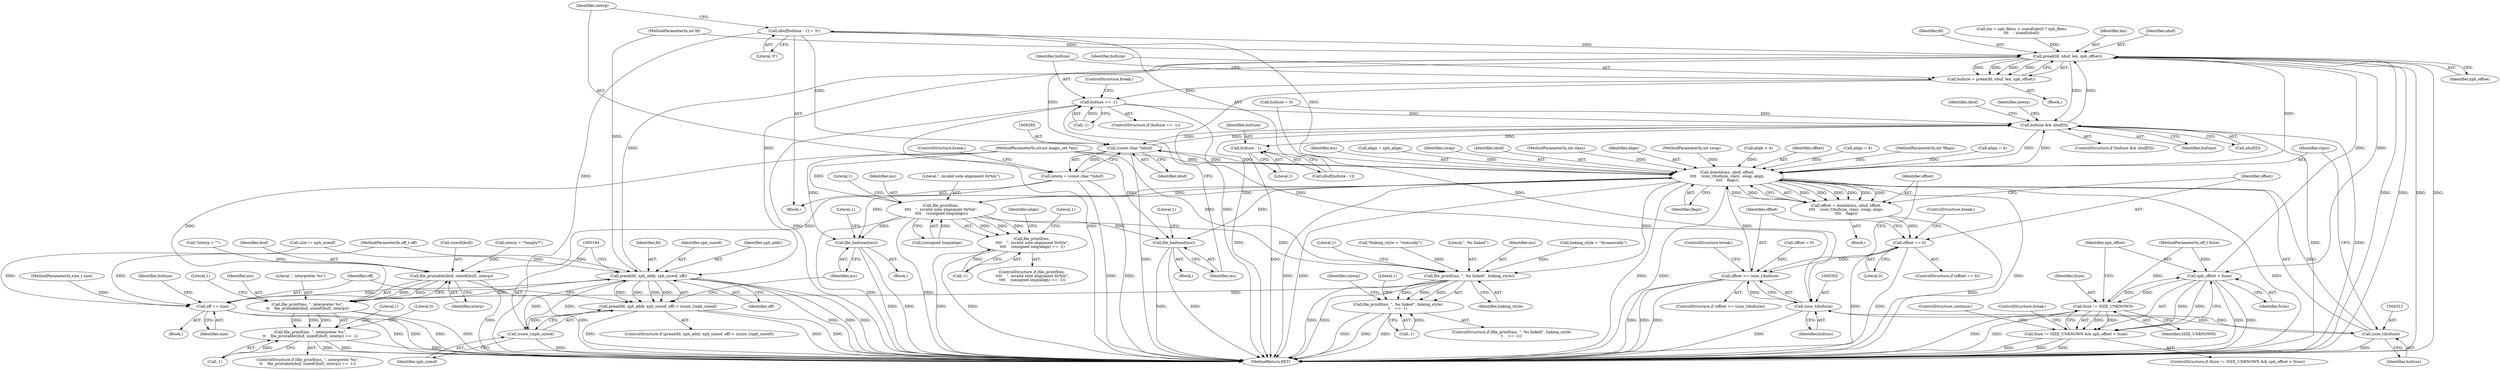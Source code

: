 digraph "0_file_445c8fb0ebff85195be94cd9f7e1df89cade5c7f_0@array" {
"1000275" [label="(Call,nbuf[bufsize - 1] = '\0')"];
"1000235" [label="(Call,pread(fd, nbuf, len, xph_offset))"];
"1000158" [label="(Call,pread(fd, xph_addr, xph_sizeof, off))"];
"1000157" [label="(Call,pread(fd, xph_addr, xph_sizeof, off) < (ssize_t)xph_sizeof)"];
"1000163" [label="(Call,(ssize_t)xph_sizeof)"];
"1000172" [label="(Call,off += size)"];
"1000233" [label="(Call,bufsize = pread(fd, nbuf, len, xph_offset))"];
"1000241" [label="(Call,bufsize == -1)"];
"1000269" [label="(Call,bufsize && nbuf[0])"];
"1000278" [label="(Call,bufsize - 1)"];
"1000284" [label="(Call,(const char *)nbuf)"];
"1000282" [label="(Call,interp = (const char *)nbuf)"];
"1000346" [label="(Call,file_printable(ibuf, sizeof(ibuf), interp))"];
"1000343" [label="(Call,file_printf(ms, \", interpreter %s\",\n\t\t    file_printable(ibuf, sizeof(ibuf), interp)))"];
"1000342" [label="(Call,file_printf(ms, \", interpreter %s\",\n\t\t    file_printable(ibuf, sizeof(ibuf), interp)) == -1)"];
"1000307" [label="(Call,donote(ms, nbuf, offset,\n\t\t\t\t    (size_t)bufsize, clazz, swap, align,\n\t\t\t\t    flags))"];
"1000167" [label="(Call,file_badread(ms))"];
"1000208" [label="(Call,file_printf(ms, \n\t\t\t\t    \", invalid note alignment 0x%lx\",\n\t\t\t\t    (unsigned long)align))"];
"1000207" [label="(Call,file_printf(ms, \n\t\t\t\t    \", invalid note alignment 0x%lx\",\n\t\t\t\t    (unsigned long)align) == -1)"];
"1000246" [label="(Call,file_badread(ms))"];
"1000328" [label="(Call,file_printf(ms, \", %s linked\", linking_style))"];
"1000327" [label="(Call,file_printf(ms, \", %s linked\", linking_style)\n\t    == -1)"];
"1000305" [label="(Call,offset = donote(ms, nbuf, offset,\n\t\t\t\t    (size_t)bufsize, clazz, swap, align,\n\t\t\t\t    flags))"];
"1000319" [label="(Call,offset == 0)"];
"1000299" [label="(Call,offset >= (size_t)bufsize)"];
"1000301" [label="(Call,(size_t)bufsize)"];
"1000311" [label="(Call,(size_t)bufsize)"];
"1000258" [label="(Call,xph_offset > fsize)"];
"1000255" [label="(Call,fsize != SIZE_UNKNOWN)"];
"1000254" [label="(Call,fsize != SIZE_UNKNOWN && xph_offset > fsize)"];
"1000166" [label="(Block,)"];
"1000219" [label="(Call,align = 4)"];
"1000293" [label="(Call,offset = 0)"];
"1000121" [label="(Call,*linking_style = \"statically\")"];
"1000321" [label="(Literal,0)"];
"1000162" [label="(Identifier,off)"];
"1000242" [label="(Identifier,bufsize)"];
"1000343" [label="(Call,file_printf(ms, \", interpreter %s\",\n\t\t    file_printable(ibuf, sizeof(ibuf), interp)))"];
"1000168" [label="(Identifier,ms)"];
"1000218" [label="(Literal,1)"];
"1000246" [label="(Call,file_badread(ms))"];
"1000214" [label="(Call,-1)"];
"1000107" [label="(MethodParameterIn,struct magic_set *ms)"];
"1000263" [label="(ControlStructure,break;)"];
"1000304" [label="(ControlStructure,break;)"];
"1000262" [label="(ControlStructure,continue;)"];
"1000113" [label="(MethodParameterIn,size_t size)"];
"1000115" [label="(MethodParameterIn,int *flags)"];
"1000135" [label="(Call,size != xph_sizeof)"];
"1000331" [label="(Identifier,linking_style)"];
"1000313" [label="(Identifier,bufsize)"];
"1000277" [label="(Identifier,nbuf)"];
"1000351" [label="(Call,-1)"];
"1000311" [label="(Call,(size_t)bufsize)"];
"1000238" [label="(Identifier,len)"];
"1000326" [label="(ControlStructure,if (file_printf(ms, \", %s linked\", linking_style)\n\t    == -1))"];
"1000209" [label="(Identifier,ms)"];
"1000165" [label="(Identifier,xph_sizeof)"];
"1000167" [label="(Call,file_badread(ms))"];
"1000178" [label="(Call,align = 4)"];
"1000307" [label="(Call,donote(ms, nbuf, offset,\n\t\t\t\t    (size_t)bufsize, clazz, swap, align,\n\t\t\t\t    flags))"];
"1000260" [label="(Identifier,fsize)"];
"1000234" [label="(Identifier,bufsize)"];
"1000308" [label="(Identifier,ms)"];
"1000320" [label="(Identifier,offset)"];
"1000284" [label="(Call,(const char *)nbuf)"];
"1000197" [label="(Call,align = xph_align)"];
"1000268" [label="(ControlStructure,if (bufsize && nbuf[0]))"];
"1000315" [label="(Identifier,swap)"];
"1000346" [label="(Call,file_printable(ibuf, sizeof(ibuf), interp))"];
"1000322" [label="(ControlStructure,break;)"];
"1000291" [label="(ControlStructure,break;)"];
"1000251" [label="(ControlStructure,break;)"];
"1000161" [label="(Identifier,xph_sizeof)"];
"1000208" [label="(Call,file_printf(ms, \n\t\t\t\t    \", invalid note alignment 0x%lx\",\n\t\t\t\t    (unsigned long)align))"];
"1000259" [label="(Identifier,xph_offset)"];
"1000111" [label="(MethodParameterIn,off_t off)"];
"1000220" [label="(Identifier,align)"];
"1000330" [label="(Literal,\", %s linked\")"];
"1000237" [label="(Identifier,nbuf)"];
"1000155" [label="(Block,)"];
"1000240" [label="(ControlStructure,if (bufsize == -1))"];
"1000171" [label="(Literal,1)"];
"1000172" [label="(Call,off += size)"];
"1000158" [label="(Call,pread(fd, xph_addr, xph_sizeof, off))"];
"1000279" [label="(Identifier,bufsize)"];
"1000241" [label="(Call,bufsize == -1)"];
"1000332" [label="(Call,-1)"];
"1000282" [label="(Call,interp = (const char *)nbuf)"];
"1000207" [label="(Call,file_printf(ms, \n\t\t\t\t    \", invalid note alignment 0x%lx\",\n\t\t\t\t    (unsigned long)align) == -1)"];
"1000348" [label="(Call,sizeof(ibuf))"];
"1000183" [label="(Block,)"];
"1000114" [label="(MethodParameterIn,off_t fsize)"];
"1000336" [label="(Literal,1)"];
"1000257" [label="(Identifier,SIZE_UNKNOWN)"];
"1000256" [label="(Identifier,fsize)"];
"1000245" [label="(Block,)"];
"1000352" [label="(Literal,1)"];
"1000157" [label="(Call,pread(fd, xph_addr, xph_sizeof, off) < (ssize_t)xph_sizeof)"];
"1000297" [label="(Block,)"];
"1000156" [label="(ControlStructure,if (pread(fd, xph_addr, xph_sizeof, off) < (ssize_t)xph_sizeof))"];
"1000327" [label="(Call,file_printf(ms, \", %s linked\", linking_style)\n\t    == -1)"];
"1000300" [label="(Identifier,offset)"];
"1000110" [label="(MethodParameterIn,int fd)"];
"1000206" [label="(ControlStructure,if (file_printf(ms, \n\t\t\t\t    \", invalid note alignment 0x%lx\",\n\t\t\t\t    (unsigned long)align) == -1))"];
"1000210" [label="(Literal,\", invalid note alignment 0x%lx\")"];
"1000239" [label="(Identifier,xph_offset)"];
"1000278" [label="(Call,bufsize - 1)"];
"1000299" [label="(Call,offset >= (size_t)bufsize)"];
"1000309" [label="(Identifier,nbuf)"];
"1000329" [label="(Identifier,ms)"];
"1000305" [label="(Call,offset = donote(ms, nbuf, offset,\n\t\t\t\t    (size_t)bufsize, clazz, swap, align,\n\t\t\t\t    flags))"];
"1000258" [label="(Call,xph_offset > fsize)"];
"1000301" [label="(Call,(size_t)bufsize)"];
"1000276" [label="(Call,nbuf[bufsize - 1])"];
"1000108" [label="(MethodParameterIn,int clazz)"];
"1000270" [label="(Identifier,bufsize)"];
"1000271" [label="(Call,nbuf[0])"];
"1000318" [label="(ControlStructure,if (offset == 0))"];
"1000342" [label="(Call,file_printf(ms, \", interpreter %s\",\n\t\t    file_printable(ibuf, sizeof(ibuf), interp)) == -1)"];
"1000160" [label="(Identifier,xph_addr)"];
"1000288" [label="(Call,interp = \"*empty*\")"];
"1000243" [label="(Call,-1)"];
"1000341" [label="(ControlStructure,if (file_printf(ms, \", interpreter %s\",\n\t\t    file_printable(ibuf, sizeof(ibuf), interp)) == -1))"];
"1000176" [label="(Identifier,bufsize)"];
"1000275" [label="(Call,nbuf[bufsize - 1] = '\0')"];
"1000236" [label="(Identifier,fd)"];
"1000344" [label="(Identifier,ms)"];
"1000174" [label="(Identifier,size)"];
"1000316" [label="(Identifier,align)"];
"1000223" [label="(Call,len = xph_filesz < sizeof(nbuf) ? xph_filesz\n\t\t\t    : sizeof(nbuf))"];
"1000215" [label="(Literal,1)"];
"1000109" [label="(MethodParameterIn,int swap)"];
"1000317" [label="(Identifier,flags)"];
"1000357" [label="(Literal,0)"];
"1000355" [label="(Literal,1)"];
"1000185" [label="(Call,linking_style = \"dynamically\")"];
"1000235" [label="(Call,pread(fd, nbuf, len, xph_offset))"];
"1000280" [label="(Literal,1)"];
"1000306" [label="(Identifier,offset)"];
"1000211" [label="(Call,(unsigned long)align)"];
"1000175" [label="(Call,bufsize = 0)"];
"1000125" [label="(Call,*interp = \"\")"];
"1000319" [label="(Call,offset == 0)"];
"1000347" [label="(Identifier,ibuf)"];
"1000202" [label="(Call,align < 4)"];
"1000233" [label="(Call,bufsize = pread(fd, nbuf, len, xph_offset))"];
"1000163" [label="(Call,(ssize_t)xph_sizeof)"];
"1000173" [label="(Identifier,off)"];
"1000289" [label="(Identifier,interp)"];
"1000254" [label="(Call,fsize != SIZE_UNKNOWN && xph_offset > fsize)"];
"1000253" [label="(ControlStructure,if (fsize != SIZE_UNKNOWN && xph_offset > fsize))"];
"1000303" [label="(Identifier,bufsize)"];
"1000310" [label="(Identifier,offset)"];
"1000283" [label="(Identifier,interp)"];
"1000255" [label="(Call,fsize != SIZE_UNKNOWN)"];
"1000159" [label="(Identifier,fd)"];
"1000314" [label="(Identifier,clazz)"];
"1000269" [label="(Call,bufsize && nbuf[0])"];
"1000350" [label="(Identifier,interp)"];
"1000333" [label="(Literal,1)"];
"1000274" [label="(Block,)"];
"1000358" [label="(MethodReturn,RET)"];
"1000250" [label="(Literal,1)"];
"1000281" [label="(Literal,'\0')"];
"1000247" [label="(Identifier,ms)"];
"1000298" [label="(ControlStructure,if (offset >= (size_t)bufsize))"];
"1000339" [label="(Identifier,interp)"];
"1000286" [label="(Identifier,nbuf)"];
"1000328" [label="(Call,file_printf(ms, \", %s linked\", linking_style))"];
"1000345" [label="(Literal,\", interpreter %s\")"];
"1000275" -> "1000274"  [label="AST: "];
"1000275" -> "1000281"  [label="CFG: "];
"1000276" -> "1000275"  [label="AST: "];
"1000281" -> "1000275"  [label="AST: "];
"1000283" -> "1000275"  [label="CFG: "];
"1000275" -> "1000358"  [label="DDG: "];
"1000275" -> "1000235"  [label="DDG: "];
"1000275" -> "1000284"  [label="DDG: "];
"1000275" -> "1000307"  [label="DDG: "];
"1000235" -> "1000233"  [label="AST: "];
"1000235" -> "1000239"  [label="CFG: "];
"1000236" -> "1000235"  [label="AST: "];
"1000237" -> "1000235"  [label="AST: "];
"1000238" -> "1000235"  [label="AST: "];
"1000239" -> "1000235"  [label="AST: "];
"1000233" -> "1000235"  [label="CFG: "];
"1000235" -> "1000358"  [label="DDG: "];
"1000235" -> "1000358"  [label="DDG: "];
"1000235" -> "1000358"  [label="DDG: "];
"1000235" -> "1000358"  [label="DDG: "];
"1000235" -> "1000158"  [label="DDG: "];
"1000235" -> "1000233"  [label="DDG: "];
"1000235" -> "1000233"  [label="DDG: "];
"1000235" -> "1000233"  [label="DDG: "];
"1000235" -> "1000233"  [label="DDG: "];
"1000158" -> "1000235"  [label="DDG: "];
"1000110" -> "1000235"  [label="DDG: "];
"1000269" -> "1000235"  [label="DDG: "];
"1000223" -> "1000235"  [label="DDG: "];
"1000258" -> "1000235"  [label="DDG: "];
"1000235" -> "1000258"  [label="DDG: "];
"1000235" -> "1000269"  [label="DDG: "];
"1000235" -> "1000284"  [label="DDG: "];
"1000235" -> "1000307"  [label="DDG: "];
"1000158" -> "1000157"  [label="AST: "];
"1000158" -> "1000162"  [label="CFG: "];
"1000159" -> "1000158"  [label="AST: "];
"1000160" -> "1000158"  [label="AST: "];
"1000161" -> "1000158"  [label="AST: "];
"1000162" -> "1000158"  [label="AST: "];
"1000164" -> "1000158"  [label="CFG: "];
"1000158" -> "1000358"  [label="DDG: "];
"1000158" -> "1000358"  [label="DDG: "];
"1000158" -> "1000358"  [label="DDG: "];
"1000158" -> "1000157"  [label="DDG: "];
"1000158" -> "1000157"  [label="DDG: "];
"1000158" -> "1000157"  [label="DDG: "];
"1000158" -> "1000157"  [label="DDG: "];
"1000110" -> "1000158"  [label="DDG: "];
"1000135" -> "1000158"  [label="DDG: "];
"1000163" -> "1000158"  [label="DDG: "];
"1000172" -> "1000158"  [label="DDG: "];
"1000111" -> "1000158"  [label="DDG: "];
"1000158" -> "1000163"  [label="DDG: "];
"1000158" -> "1000172"  [label="DDG: "];
"1000157" -> "1000156"  [label="AST: "];
"1000157" -> "1000163"  [label="CFG: "];
"1000163" -> "1000157"  [label="AST: "];
"1000168" -> "1000157"  [label="CFG: "];
"1000173" -> "1000157"  [label="CFG: "];
"1000157" -> "1000358"  [label="DDG: "];
"1000157" -> "1000358"  [label="DDG: "];
"1000157" -> "1000358"  [label="DDG: "];
"1000163" -> "1000157"  [label="DDG: "];
"1000163" -> "1000165"  [label="CFG: "];
"1000164" -> "1000163"  [label="AST: "];
"1000165" -> "1000163"  [label="AST: "];
"1000163" -> "1000358"  [label="DDG: "];
"1000172" -> "1000155"  [label="AST: "];
"1000172" -> "1000174"  [label="CFG: "];
"1000173" -> "1000172"  [label="AST: "];
"1000174" -> "1000172"  [label="AST: "];
"1000176" -> "1000172"  [label="CFG: "];
"1000172" -> "1000358"  [label="DDG: "];
"1000172" -> "1000358"  [label="DDG: "];
"1000135" -> "1000172"  [label="DDG: "];
"1000113" -> "1000172"  [label="DDG: "];
"1000111" -> "1000172"  [label="DDG: "];
"1000233" -> "1000183"  [label="AST: "];
"1000234" -> "1000233"  [label="AST: "];
"1000242" -> "1000233"  [label="CFG: "];
"1000233" -> "1000358"  [label="DDG: "];
"1000233" -> "1000241"  [label="DDG: "];
"1000241" -> "1000240"  [label="AST: "];
"1000241" -> "1000243"  [label="CFG: "];
"1000242" -> "1000241"  [label="AST: "];
"1000243" -> "1000241"  [label="AST: "];
"1000247" -> "1000241"  [label="CFG: "];
"1000251" -> "1000241"  [label="CFG: "];
"1000241" -> "1000358"  [label="DDG: "];
"1000241" -> "1000358"  [label="DDG: "];
"1000243" -> "1000241"  [label="DDG: "];
"1000241" -> "1000269"  [label="DDG: "];
"1000241" -> "1000301"  [label="DDG: "];
"1000269" -> "1000268"  [label="AST: "];
"1000269" -> "1000270"  [label="CFG: "];
"1000269" -> "1000271"  [label="CFG: "];
"1000270" -> "1000269"  [label="AST: "];
"1000271" -> "1000269"  [label="AST: "];
"1000277" -> "1000269"  [label="CFG: "];
"1000289" -> "1000269"  [label="CFG: "];
"1000269" -> "1000358"  [label="DDG: "];
"1000269" -> "1000358"  [label="DDG: "];
"1000269" -> "1000358"  [label="DDG: "];
"1000175" -> "1000269"  [label="DDG: "];
"1000284" -> "1000269"  [label="DDG: "];
"1000307" -> "1000269"  [label="DDG: "];
"1000269" -> "1000278"  [label="DDG: "];
"1000269" -> "1000284"  [label="DDG: "];
"1000269" -> "1000307"  [label="DDG: "];
"1000278" -> "1000276"  [label="AST: "];
"1000278" -> "1000280"  [label="CFG: "];
"1000279" -> "1000278"  [label="AST: "];
"1000280" -> "1000278"  [label="AST: "];
"1000276" -> "1000278"  [label="CFG: "];
"1000278" -> "1000358"  [label="DDG: "];
"1000284" -> "1000282"  [label="AST: "];
"1000284" -> "1000286"  [label="CFG: "];
"1000285" -> "1000284"  [label="AST: "];
"1000286" -> "1000284"  [label="AST: "];
"1000282" -> "1000284"  [label="CFG: "];
"1000284" -> "1000358"  [label="DDG: "];
"1000284" -> "1000282"  [label="DDG: "];
"1000307" -> "1000284"  [label="DDG: "];
"1000284" -> "1000307"  [label="DDG: "];
"1000282" -> "1000274"  [label="AST: "];
"1000283" -> "1000282"  [label="AST: "];
"1000291" -> "1000282"  [label="CFG: "];
"1000282" -> "1000358"  [label="DDG: "];
"1000282" -> "1000358"  [label="DDG: "];
"1000282" -> "1000346"  [label="DDG: "];
"1000346" -> "1000343"  [label="AST: "];
"1000346" -> "1000350"  [label="CFG: "];
"1000347" -> "1000346"  [label="AST: "];
"1000348" -> "1000346"  [label="AST: "];
"1000350" -> "1000346"  [label="AST: "];
"1000343" -> "1000346"  [label="CFG: "];
"1000346" -> "1000358"  [label="DDG: "];
"1000346" -> "1000358"  [label="DDG: "];
"1000346" -> "1000343"  [label="DDG: "];
"1000346" -> "1000343"  [label="DDG: "];
"1000125" -> "1000346"  [label="DDG: "];
"1000288" -> "1000346"  [label="DDG: "];
"1000343" -> "1000342"  [label="AST: "];
"1000344" -> "1000343"  [label="AST: "];
"1000345" -> "1000343"  [label="AST: "];
"1000352" -> "1000343"  [label="CFG: "];
"1000343" -> "1000358"  [label="DDG: "];
"1000343" -> "1000358"  [label="DDG: "];
"1000343" -> "1000342"  [label="DDG: "];
"1000343" -> "1000342"  [label="DDG: "];
"1000343" -> "1000342"  [label="DDG: "];
"1000328" -> "1000343"  [label="DDG: "];
"1000107" -> "1000343"  [label="DDG: "];
"1000342" -> "1000341"  [label="AST: "];
"1000342" -> "1000351"  [label="CFG: "];
"1000351" -> "1000342"  [label="AST: "];
"1000355" -> "1000342"  [label="CFG: "];
"1000357" -> "1000342"  [label="CFG: "];
"1000342" -> "1000358"  [label="DDG: "];
"1000342" -> "1000358"  [label="DDG: "];
"1000342" -> "1000358"  [label="DDG: "];
"1000351" -> "1000342"  [label="DDG: "];
"1000307" -> "1000305"  [label="AST: "];
"1000307" -> "1000317"  [label="CFG: "];
"1000308" -> "1000307"  [label="AST: "];
"1000309" -> "1000307"  [label="AST: "];
"1000310" -> "1000307"  [label="AST: "];
"1000311" -> "1000307"  [label="AST: "];
"1000314" -> "1000307"  [label="AST: "];
"1000315" -> "1000307"  [label="AST: "];
"1000316" -> "1000307"  [label="AST: "];
"1000317" -> "1000307"  [label="AST: "];
"1000305" -> "1000307"  [label="CFG: "];
"1000307" -> "1000358"  [label="DDG: "];
"1000307" -> "1000358"  [label="DDG: "];
"1000307" -> "1000358"  [label="DDG: "];
"1000307" -> "1000358"  [label="DDG: "];
"1000307" -> "1000358"  [label="DDG: "];
"1000307" -> "1000358"  [label="DDG: "];
"1000307" -> "1000167"  [label="DDG: "];
"1000307" -> "1000208"  [label="DDG: "];
"1000307" -> "1000246"  [label="DDG: "];
"1000307" -> "1000305"  [label="DDG: "];
"1000307" -> "1000305"  [label="DDG: "];
"1000307" -> "1000305"  [label="DDG: "];
"1000307" -> "1000305"  [label="DDG: "];
"1000307" -> "1000305"  [label="DDG: "];
"1000307" -> "1000305"  [label="DDG: "];
"1000307" -> "1000305"  [label="DDG: "];
"1000307" -> "1000305"  [label="DDG: "];
"1000208" -> "1000307"  [label="DDG: "];
"1000107" -> "1000307"  [label="DDG: "];
"1000299" -> "1000307"  [label="DDG: "];
"1000311" -> "1000307"  [label="DDG: "];
"1000108" -> "1000307"  [label="DDG: "];
"1000109" -> "1000307"  [label="DDG: "];
"1000178" -> "1000307"  [label="DDG: "];
"1000202" -> "1000307"  [label="DDG: "];
"1000219" -> "1000307"  [label="DDG: "];
"1000197" -> "1000307"  [label="DDG: "];
"1000115" -> "1000307"  [label="DDG: "];
"1000307" -> "1000328"  [label="DDG: "];
"1000167" -> "1000166"  [label="AST: "];
"1000167" -> "1000168"  [label="CFG: "];
"1000168" -> "1000167"  [label="AST: "];
"1000171" -> "1000167"  [label="CFG: "];
"1000167" -> "1000358"  [label="DDG: "];
"1000167" -> "1000358"  [label="DDG: "];
"1000208" -> "1000167"  [label="DDG: "];
"1000107" -> "1000167"  [label="DDG: "];
"1000208" -> "1000207"  [label="AST: "];
"1000208" -> "1000211"  [label="CFG: "];
"1000209" -> "1000208"  [label="AST: "];
"1000210" -> "1000208"  [label="AST: "];
"1000211" -> "1000208"  [label="AST: "];
"1000215" -> "1000208"  [label="CFG: "];
"1000208" -> "1000358"  [label="DDG: "];
"1000208" -> "1000358"  [label="DDG: "];
"1000208" -> "1000207"  [label="DDG: "];
"1000208" -> "1000207"  [label="DDG: "];
"1000208" -> "1000207"  [label="DDG: "];
"1000107" -> "1000208"  [label="DDG: "];
"1000211" -> "1000208"  [label="DDG: "];
"1000208" -> "1000246"  [label="DDG: "];
"1000208" -> "1000328"  [label="DDG: "];
"1000207" -> "1000206"  [label="AST: "];
"1000207" -> "1000214"  [label="CFG: "];
"1000214" -> "1000207"  [label="AST: "];
"1000218" -> "1000207"  [label="CFG: "];
"1000220" -> "1000207"  [label="CFG: "];
"1000207" -> "1000358"  [label="DDG: "];
"1000207" -> "1000358"  [label="DDG: "];
"1000214" -> "1000207"  [label="DDG: "];
"1000246" -> "1000245"  [label="AST: "];
"1000246" -> "1000247"  [label="CFG: "];
"1000247" -> "1000246"  [label="AST: "];
"1000250" -> "1000246"  [label="CFG: "];
"1000246" -> "1000358"  [label="DDG: "];
"1000246" -> "1000358"  [label="DDG: "];
"1000107" -> "1000246"  [label="DDG: "];
"1000328" -> "1000327"  [label="AST: "];
"1000328" -> "1000331"  [label="CFG: "];
"1000329" -> "1000328"  [label="AST: "];
"1000330" -> "1000328"  [label="AST: "];
"1000331" -> "1000328"  [label="AST: "];
"1000333" -> "1000328"  [label="CFG: "];
"1000328" -> "1000358"  [label="DDG: "];
"1000328" -> "1000358"  [label="DDG: "];
"1000328" -> "1000327"  [label="DDG: "];
"1000328" -> "1000327"  [label="DDG: "];
"1000328" -> "1000327"  [label="DDG: "];
"1000107" -> "1000328"  [label="DDG: "];
"1000185" -> "1000328"  [label="DDG: "];
"1000121" -> "1000328"  [label="DDG: "];
"1000327" -> "1000326"  [label="AST: "];
"1000327" -> "1000332"  [label="CFG: "];
"1000332" -> "1000327"  [label="AST: "];
"1000336" -> "1000327"  [label="CFG: "];
"1000339" -> "1000327"  [label="CFG: "];
"1000327" -> "1000358"  [label="DDG: "];
"1000327" -> "1000358"  [label="DDG: "];
"1000327" -> "1000358"  [label="DDG: "];
"1000332" -> "1000327"  [label="DDG: "];
"1000305" -> "1000297"  [label="AST: "];
"1000306" -> "1000305"  [label="AST: "];
"1000320" -> "1000305"  [label="CFG: "];
"1000305" -> "1000358"  [label="DDG: "];
"1000305" -> "1000319"  [label="DDG: "];
"1000319" -> "1000318"  [label="AST: "];
"1000319" -> "1000321"  [label="CFG: "];
"1000320" -> "1000319"  [label="AST: "];
"1000321" -> "1000319"  [label="AST: "];
"1000300" -> "1000319"  [label="CFG: "];
"1000322" -> "1000319"  [label="CFG: "];
"1000319" -> "1000358"  [label="DDG: "];
"1000319" -> "1000358"  [label="DDG: "];
"1000319" -> "1000299"  [label="DDG: "];
"1000299" -> "1000298"  [label="AST: "];
"1000299" -> "1000301"  [label="CFG: "];
"1000300" -> "1000299"  [label="AST: "];
"1000301" -> "1000299"  [label="AST: "];
"1000304" -> "1000299"  [label="CFG: "];
"1000306" -> "1000299"  [label="CFG: "];
"1000299" -> "1000358"  [label="DDG: "];
"1000299" -> "1000358"  [label="DDG: "];
"1000299" -> "1000358"  [label="DDG: "];
"1000293" -> "1000299"  [label="DDG: "];
"1000301" -> "1000299"  [label="DDG: "];
"1000301" -> "1000303"  [label="CFG: "];
"1000302" -> "1000301"  [label="AST: "];
"1000303" -> "1000301"  [label="AST: "];
"1000301" -> "1000358"  [label="DDG: "];
"1000311" -> "1000301"  [label="DDG: "];
"1000175" -> "1000301"  [label="DDG: "];
"1000301" -> "1000311"  [label="DDG: "];
"1000311" -> "1000313"  [label="CFG: "];
"1000312" -> "1000311"  [label="AST: "];
"1000313" -> "1000311"  [label="AST: "];
"1000314" -> "1000311"  [label="CFG: "];
"1000311" -> "1000358"  [label="DDG: "];
"1000258" -> "1000254"  [label="AST: "];
"1000258" -> "1000260"  [label="CFG: "];
"1000259" -> "1000258"  [label="AST: "];
"1000260" -> "1000258"  [label="AST: "];
"1000254" -> "1000258"  [label="CFG: "];
"1000258" -> "1000358"  [label="DDG: "];
"1000258" -> "1000358"  [label="DDG: "];
"1000258" -> "1000255"  [label="DDG: "];
"1000258" -> "1000254"  [label="DDG: "];
"1000258" -> "1000254"  [label="DDG: "];
"1000255" -> "1000258"  [label="DDG: "];
"1000114" -> "1000258"  [label="DDG: "];
"1000255" -> "1000254"  [label="AST: "];
"1000255" -> "1000257"  [label="CFG: "];
"1000256" -> "1000255"  [label="AST: "];
"1000257" -> "1000255"  [label="AST: "];
"1000259" -> "1000255"  [label="CFG: "];
"1000254" -> "1000255"  [label="CFG: "];
"1000255" -> "1000358"  [label="DDG: "];
"1000255" -> "1000358"  [label="DDG: "];
"1000255" -> "1000254"  [label="DDG: "];
"1000255" -> "1000254"  [label="DDG: "];
"1000114" -> "1000255"  [label="DDG: "];
"1000254" -> "1000253"  [label="AST: "];
"1000262" -> "1000254"  [label="CFG: "];
"1000263" -> "1000254"  [label="CFG: "];
"1000254" -> "1000358"  [label="DDG: "];
"1000254" -> "1000358"  [label="DDG: "];
"1000254" -> "1000358"  [label="DDG: "];
}
